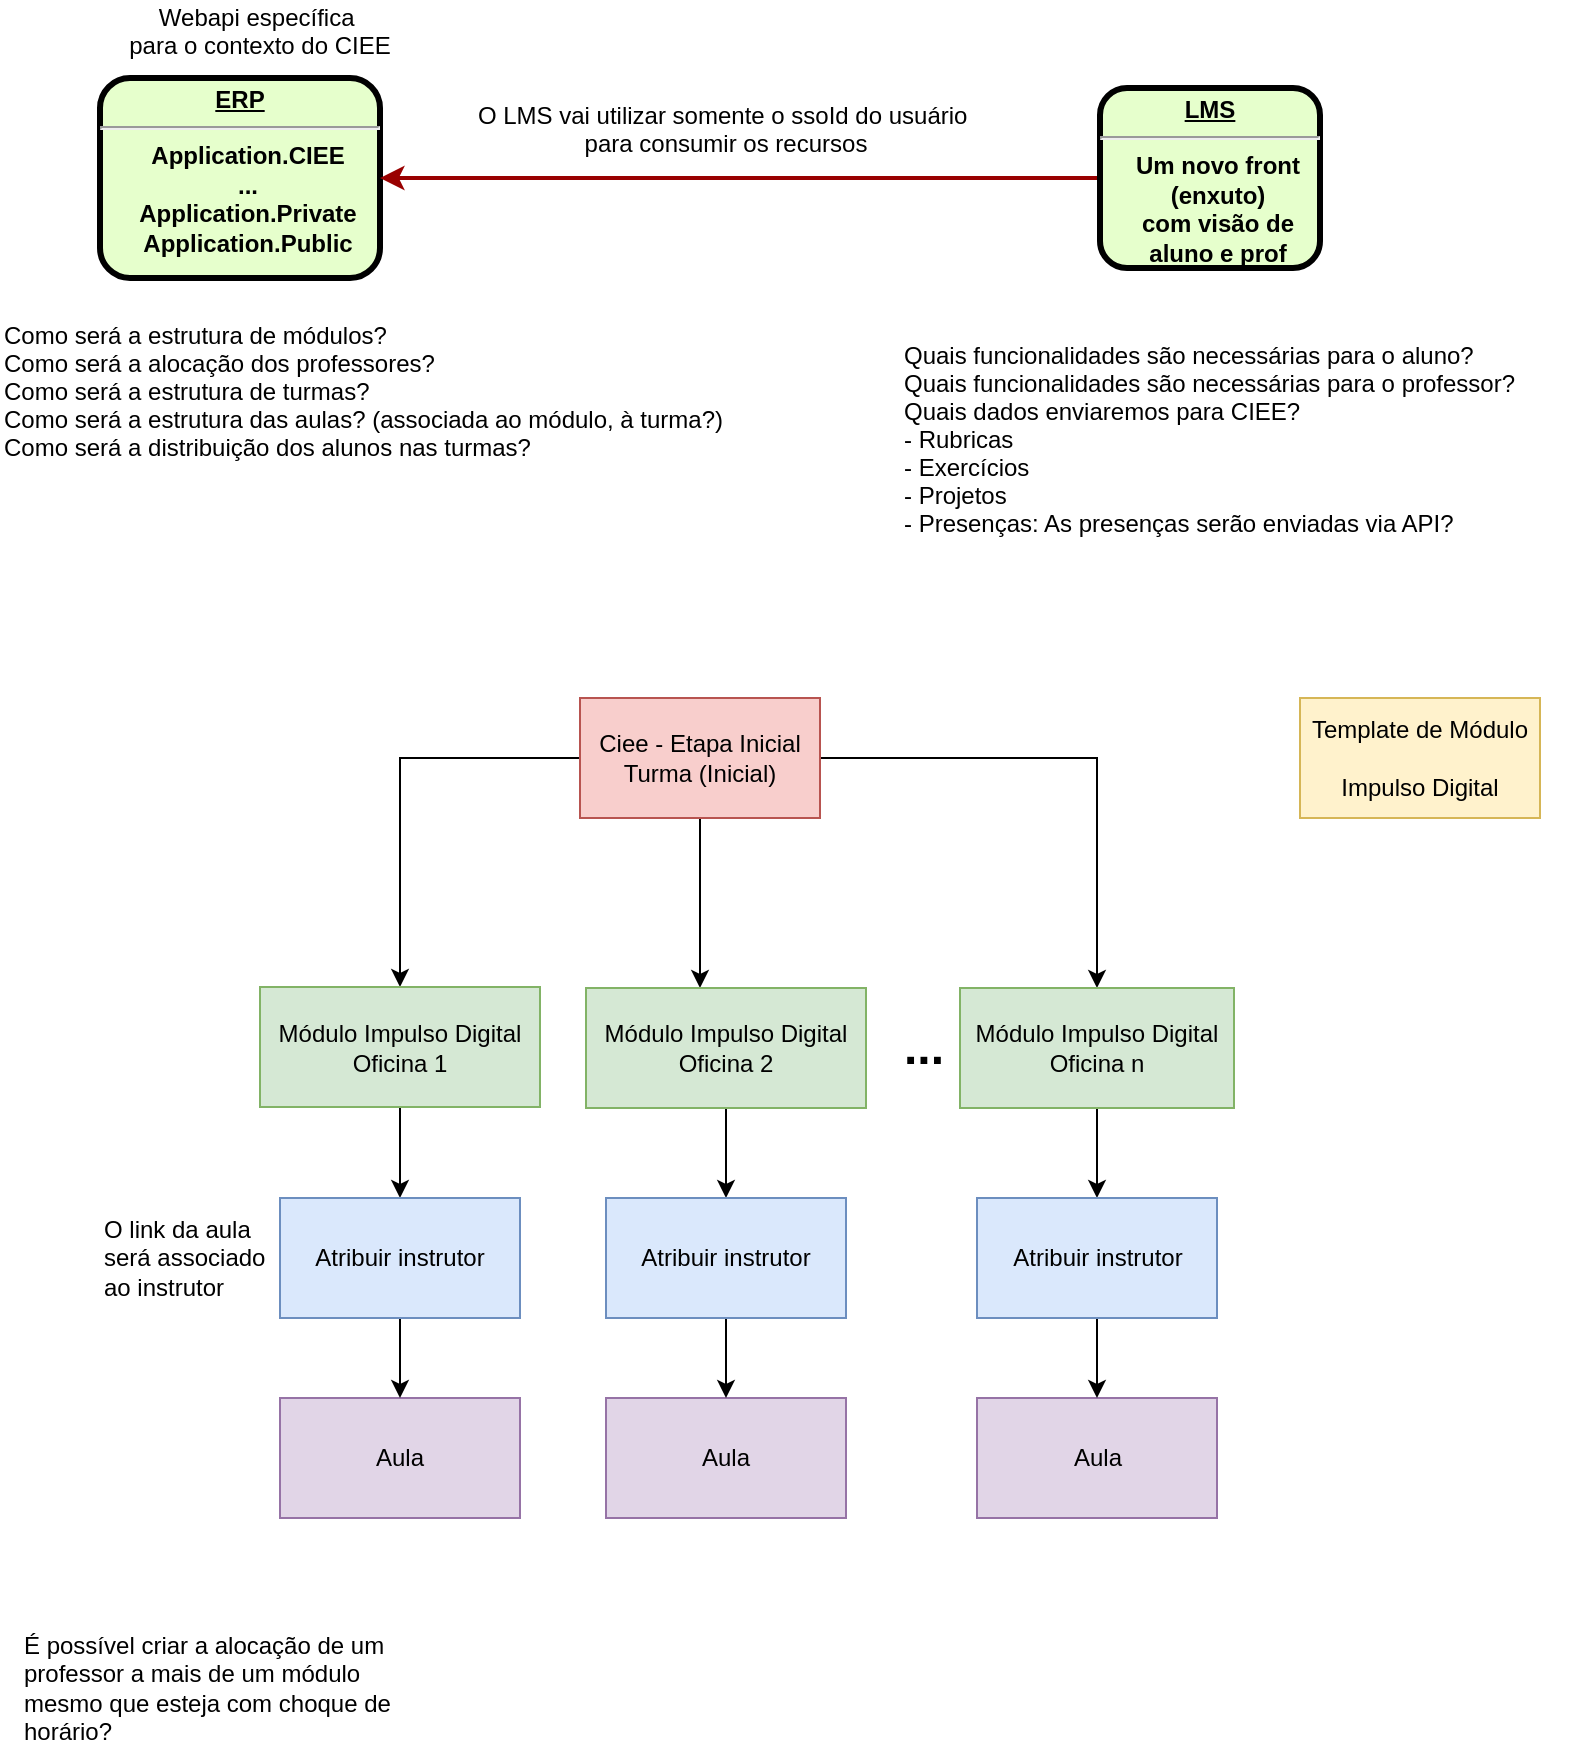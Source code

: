 <mxfile version="26.0.11">
  <diagram name="Page-1" id="c7558073-3199-34d8-9f00-42111426c3f3">
    <mxGraphModel dx="2049" dy="1054" grid="1" gridSize="10" guides="1" tooltips="1" connect="1" arrows="1" fold="1" page="1" pageScale="1" pageWidth="826" pageHeight="1169" background="none" math="0" shadow="0">
      <root>
        <mxCell id="0" />
        <mxCell id="1" parent="0" />
        <mxCell id="2" value="&lt;p style=&quot;margin: 4px 0px 0px; text-decoration: underline;&quot;&gt;&lt;strong&gt;ERP&lt;br&gt;&lt;/strong&gt;&lt;/p&gt;&lt;hr&gt;&lt;p style=&quot;margin: 0px; margin-left: 8px;&quot;&gt;Application.CIEE&lt;/p&gt;&lt;p style=&quot;margin: 0px; margin-left: 8px;&quot;&gt;...&lt;/p&gt;&lt;p style=&quot;margin: 0px; margin-left: 8px;&quot;&gt;Application.Private&lt;/p&gt;&lt;p style=&quot;margin: 0px; margin-left: 8px;&quot;&gt;Application.Public&lt;/p&gt;" style="verticalAlign=middle;align=center;overflow=fill;fontSize=12;fontFamily=Helvetica;html=1;rounded=1;fontStyle=1;strokeWidth=3;fillColor=#E6FFCC" parent="1" vertex="1">
          <mxGeometry x="70" y="100" width="140" height="100" as="geometry" />
        </mxCell>
        <mxCell id="qSZGHppJdApFGwv3EscU-97" style="edgeStyle=orthogonalEdgeStyle;rounded=1;orthogonalLoop=1;jettySize=auto;html=1;entryX=1;entryY=0.5;entryDx=0;entryDy=0;strokeColor=#990000;strokeWidth=2;curved=0;" parent="1" source="8" target="2" edge="1">
          <mxGeometry relative="1" as="geometry" />
        </mxCell>
        <mxCell id="8" value="&lt;p style=&quot;margin: 0px; margin-top: 4px; text-align: center; text-decoration: underline;&quot;&gt;&lt;strong&gt;LMS&lt;/strong&gt;&lt;/p&gt;&lt;hr&gt;&lt;p style=&quot;margin: 0px; margin-left: 8px;&quot;&gt;Um novo front&lt;br&gt;(enxuto)&lt;/p&gt;&lt;p style=&quot;margin: 0px; margin-left: 8px;&quot;&gt;com visão de&lt;/p&gt;&lt;p style=&quot;margin: 0px; margin-left: 8px;&quot;&gt;aluno e prof&lt;/p&gt;" style="verticalAlign=middle;align=center;overflow=fill;fontSize=12;fontFamily=Helvetica;html=1;rounded=1;fontStyle=1;strokeWidth=3;fillColor=#E6FFCC" parent="1" vertex="1">
          <mxGeometry x="570" y="105" width="110" height="90" as="geometry" />
        </mxCell>
        <mxCell id="52" value="Webapi específica &#xa;para o contexto do CIEE" style="text;spacingTop=-5;align=center" parent="1" vertex="1">
          <mxGeometry x="100" y="61" width="100" height="39" as="geometry" />
        </mxCell>
        <mxCell id="61" value="O LMS vai utilizar somente o ssoId do usuário &#xa;para consumir os recursos" style="text;spacingTop=-5;align=center" parent="1" vertex="1">
          <mxGeometry x="244" y="110" width="278" height="20" as="geometry" />
        </mxCell>
        <mxCell id="qSZGHppJdApFGwv3EscU-100" value="Quais funcionalidades são necessárias para o aluno?&#xa;Quais funcionalidades são necessárias para o professor?&#xa;Quais dados enviaremos para CIEE?&#xa;- Rubricas&#xa;- Exercícios&#xa;- Projetos&#xa;- Presenças: As presenças serão enviadas via API?&#xa;&#xa;&#xa;  &#xa;" style="text;spacingTop=-5;align=left;" parent="1" vertex="1">
          <mxGeometry x="470" y="230" width="344" height="100" as="geometry" />
        </mxCell>
        <mxCell id="qSZGHppJdApFGwv3EscU-101" value="Como será a estrutura de módulos?&#xa;Como será a alocação dos professores?&#xa;Como será a estrutura de turmas?&#xa;Como será a estrutura das aulas? (associada ao módulo, à turma?)&#xa;Como será a distribuição dos alunos nas turmas?" style="text;spacingTop=-5;align=left;" parent="1" vertex="1">
          <mxGeometry x="20" y="220" width="410" height="100" as="geometry" />
        </mxCell>
        <mxCell id="VfDBJwqbKkugQcY86qdf-83" value="" style="edgeStyle=orthogonalEdgeStyle;rounded=0;orthogonalLoop=1;jettySize=auto;html=1;" edge="1" parent="1" source="VfDBJwqbKkugQcY86qdf-61" target="VfDBJwqbKkugQcY86qdf-73">
          <mxGeometry relative="1" as="geometry">
            <Array as="points">
              <mxPoint x="370" y="530" />
              <mxPoint x="370" y="530" />
            </Array>
          </mxGeometry>
        </mxCell>
        <mxCell id="VfDBJwqbKkugQcY86qdf-84" style="edgeStyle=orthogonalEdgeStyle;rounded=0;orthogonalLoop=1;jettySize=auto;html=1;" edge="1" parent="1" source="VfDBJwqbKkugQcY86qdf-61" target="VfDBJwqbKkugQcY86qdf-62">
          <mxGeometry relative="1" as="geometry" />
        </mxCell>
        <mxCell id="VfDBJwqbKkugQcY86qdf-85" style="edgeStyle=orthogonalEdgeStyle;rounded=0;orthogonalLoop=1;jettySize=auto;html=1;entryX=0.5;entryY=0;entryDx=0;entryDy=0;" edge="1" parent="1" source="VfDBJwqbKkugQcY86qdf-61" target="VfDBJwqbKkugQcY86qdf-75">
          <mxGeometry relative="1" as="geometry" />
        </mxCell>
        <mxCell id="VfDBJwqbKkugQcY86qdf-61" value="Ciee - Etapa Inicial&lt;br&gt;Turma (Inicial)" style="rounded=0;whiteSpace=wrap;html=1;fillColor=#f8cecc;strokeColor=#b85450;" vertex="1" parent="1">
          <mxGeometry x="310" y="410" width="120" height="60" as="geometry" />
        </mxCell>
        <mxCell id="VfDBJwqbKkugQcY86qdf-69" value="" style="edgeStyle=orthogonalEdgeStyle;rounded=0;orthogonalLoop=1;jettySize=auto;html=1;" edge="1" parent="1" source="VfDBJwqbKkugQcY86qdf-62" target="VfDBJwqbKkugQcY86qdf-67">
          <mxGeometry relative="1" as="geometry" />
        </mxCell>
        <mxCell id="VfDBJwqbKkugQcY86qdf-62" value="&lt;font&gt;Módulo Impulso Digital Oficina 1&lt;/font&gt;" style="rounded=0;whiteSpace=wrap;html=1;align=center;fillColor=#d5e8d4;strokeColor=#82b366;" vertex="1" parent="1">
          <mxGeometry x="150" y="554.5" width="140" height="60" as="geometry" />
        </mxCell>
        <mxCell id="VfDBJwqbKkugQcY86qdf-63" value="Aula" style="rounded=0;whiteSpace=wrap;html=1;fillColor=#e1d5e7;strokeColor=#9673a6;" vertex="1" parent="1">
          <mxGeometry x="160" y="760" width="120" height="60" as="geometry" />
        </mxCell>
        <mxCell id="VfDBJwqbKkugQcY86qdf-64" value="Template de Módulo&lt;div&gt;&lt;br&gt;&lt;div&gt;Impulso Digital&lt;/div&gt;&lt;/div&gt;" style="rounded=0;whiteSpace=wrap;html=1;fillColor=#fff2cc;strokeColor=#d6b656;" vertex="1" parent="1">
          <mxGeometry x="670" y="410" width="120" height="60" as="geometry" />
        </mxCell>
        <mxCell id="VfDBJwqbKkugQcY86qdf-70" value="" style="edgeStyle=orthogonalEdgeStyle;rounded=0;orthogonalLoop=1;jettySize=auto;html=1;" edge="1" parent="1" source="VfDBJwqbKkugQcY86qdf-67" target="VfDBJwqbKkugQcY86qdf-63">
          <mxGeometry relative="1" as="geometry" />
        </mxCell>
        <mxCell id="VfDBJwqbKkugQcY86qdf-67" value="Atribuir instrutor" style="rounded=0;whiteSpace=wrap;html=1;fillColor=#dae8fc;strokeColor=#6c8ebf;" vertex="1" parent="1">
          <mxGeometry x="160" y="660" width="120" height="60" as="geometry" />
        </mxCell>
        <mxCell id="VfDBJwqbKkugQcY86qdf-68" value="O link da aula será associado ao instrutor" style="text;html=1;align=left;verticalAlign=middle;whiteSpace=wrap;rounded=0;" vertex="1" parent="1">
          <mxGeometry x="70" y="675" width="90" height="30" as="geometry" />
        </mxCell>
        <mxCell id="VfDBJwqbKkugQcY86qdf-90" value="" style="edgeStyle=orthogonalEdgeStyle;rounded=0;orthogonalLoop=1;jettySize=auto;html=1;" edge="1" parent="1" source="VfDBJwqbKkugQcY86qdf-73" target="VfDBJwqbKkugQcY86qdf-89">
          <mxGeometry relative="1" as="geometry" />
        </mxCell>
        <mxCell id="VfDBJwqbKkugQcY86qdf-73" value="&lt;font&gt;Módulo Impulso Digital Oficina 2&lt;/font&gt;" style="rounded=0;whiteSpace=wrap;html=1;align=center;fillColor=#d5e8d4;strokeColor=#82b366;" vertex="1" parent="1">
          <mxGeometry x="313" y="555" width="140" height="60" as="geometry" />
        </mxCell>
        <mxCell id="VfDBJwqbKkugQcY86qdf-94" value="" style="edgeStyle=orthogonalEdgeStyle;rounded=0;orthogonalLoop=1;jettySize=auto;html=1;" edge="1" parent="1" source="VfDBJwqbKkugQcY86qdf-75" target="VfDBJwqbKkugQcY86qdf-93">
          <mxGeometry relative="1" as="geometry" />
        </mxCell>
        <mxCell id="VfDBJwqbKkugQcY86qdf-75" value="Módulo Impulso Digital Oficina n" style="whiteSpace=wrap;html=1;fillColor=#d5e8d4;strokeColor=#82b366;rounded=0;" vertex="1" parent="1">
          <mxGeometry x="500" y="555" width="137" height="60" as="geometry" />
        </mxCell>
        <mxCell id="VfDBJwqbKkugQcY86qdf-77" value="..." style="text;html=1;align=left;verticalAlign=middle;whiteSpace=wrap;rounded=0;strokeWidth=1;fontSize=24;fontStyle=1" vertex="1" parent="1">
          <mxGeometry x="470" y="570" width="27" height="30" as="geometry" />
        </mxCell>
        <mxCell id="VfDBJwqbKkugQcY86qdf-86" value="É possível criar a alocação de um professor a mais de um módulo mesmo que esteja com choque de horário?" style="text;html=1;align=left;verticalAlign=middle;whiteSpace=wrap;rounded=0;" vertex="1" parent="1">
          <mxGeometry x="30" y="870" width="200" height="70" as="geometry" />
        </mxCell>
        <mxCell id="VfDBJwqbKkugQcY86qdf-87" value="Aula" style="rounded=0;whiteSpace=wrap;html=1;fillColor=#e1d5e7;strokeColor=#9673a6;" vertex="1" parent="1">
          <mxGeometry x="323" y="760" width="120" height="60" as="geometry" />
        </mxCell>
        <mxCell id="VfDBJwqbKkugQcY86qdf-88" value="" style="edgeStyle=orthogonalEdgeStyle;rounded=0;orthogonalLoop=1;jettySize=auto;html=1;" edge="1" source="VfDBJwqbKkugQcY86qdf-89" target="VfDBJwqbKkugQcY86qdf-87" parent="1">
          <mxGeometry relative="1" as="geometry" />
        </mxCell>
        <mxCell id="VfDBJwqbKkugQcY86qdf-89" value="Atribuir instrutor" style="rounded=0;whiteSpace=wrap;html=1;fillColor=#dae8fc;strokeColor=#6c8ebf;" vertex="1" parent="1">
          <mxGeometry x="323" y="660" width="120" height="60" as="geometry" />
        </mxCell>
        <mxCell id="VfDBJwqbKkugQcY86qdf-91" value="Aula" style="rounded=0;whiteSpace=wrap;html=1;fillColor=#e1d5e7;strokeColor=#9673a6;" vertex="1" parent="1">
          <mxGeometry x="508.5" y="760" width="120" height="60" as="geometry" />
        </mxCell>
        <mxCell id="VfDBJwqbKkugQcY86qdf-92" value="" style="edgeStyle=orthogonalEdgeStyle;rounded=0;orthogonalLoop=1;jettySize=auto;html=1;" edge="1" source="VfDBJwqbKkugQcY86qdf-93" target="VfDBJwqbKkugQcY86qdf-91" parent="1">
          <mxGeometry relative="1" as="geometry" />
        </mxCell>
        <mxCell id="VfDBJwqbKkugQcY86qdf-93" value="Atribuir instrutor" style="rounded=0;whiteSpace=wrap;html=1;fillColor=#dae8fc;strokeColor=#6c8ebf;" vertex="1" parent="1">
          <mxGeometry x="508.5" y="660" width="120" height="60" as="geometry" />
        </mxCell>
      </root>
    </mxGraphModel>
  </diagram>
</mxfile>
